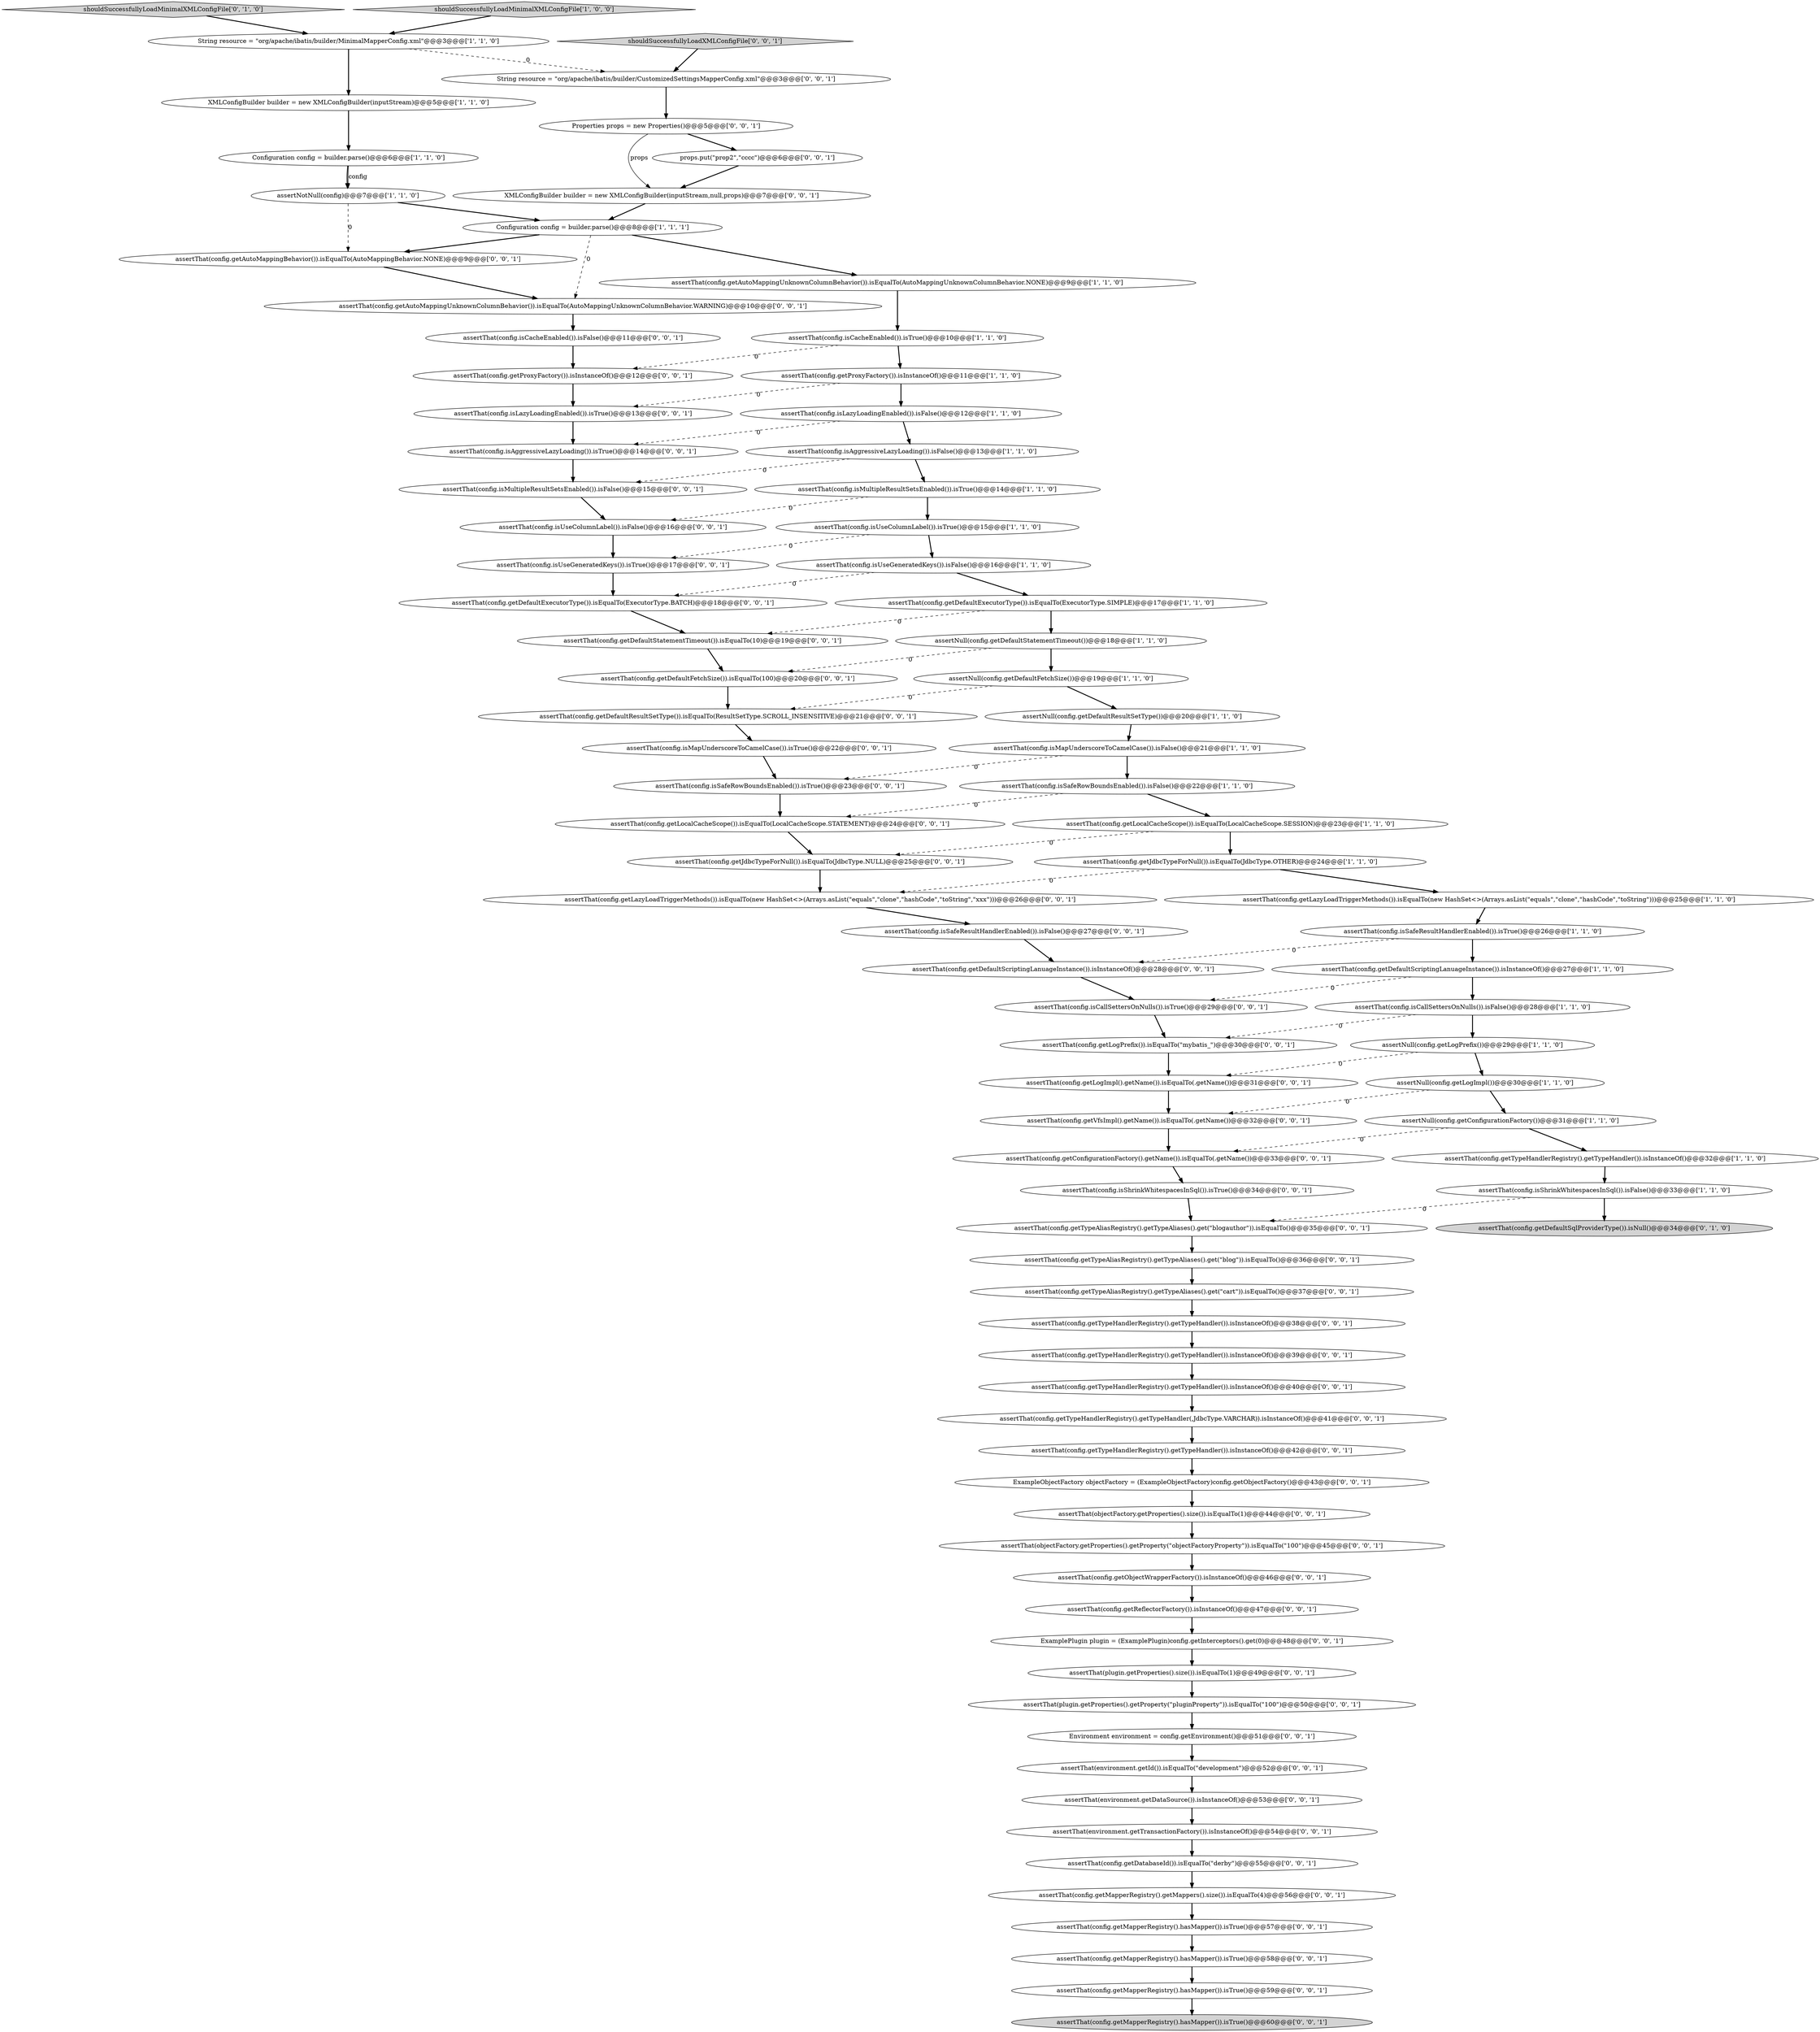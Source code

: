 digraph {
82 [style = filled, label = "assertThat(config.getLogPrefix()).isEqualTo(\"mybatis_\")@@@30@@@['0', '0', '1']", fillcolor = white, shape = ellipse image = "AAA0AAABBB3BBB"];
30 [style = filled, label = "assertThat(config.getProxyFactory()).isInstanceOf()@@@11@@@['1', '1', '0']", fillcolor = white, shape = ellipse image = "AAA0AAABBB1BBB"];
89 [style = filled, label = "assertThat(config.getDatabaseId()).isEqualTo(\"derby\")@@@55@@@['0', '0', '1']", fillcolor = white, shape = ellipse image = "AAA0AAABBB3BBB"];
40 [style = filled, label = "assertThat(config.getTypeAliasRegistry().getTypeAliases().get(\"blog\")).isEqualTo()@@@36@@@['0', '0', '1']", fillcolor = white, shape = ellipse image = "AAA0AAABBB3BBB"];
71 [style = filled, label = "assertThat(environment.getDataSource()).isInstanceOf()@@@53@@@['0', '0', '1']", fillcolor = white, shape = ellipse image = "AAA0AAABBB3BBB"];
74 [style = filled, label = "XMLConfigBuilder builder = new XMLConfigBuilder(inputStream,null,props)@@@7@@@['0', '0', '1']", fillcolor = white, shape = ellipse image = "AAA0AAABBB3BBB"];
72 [style = filled, label = "assertThat(config.getMapperRegistry().hasMapper()).isTrue()@@@57@@@['0', '0', '1']", fillcolor = white, shape = ellipse image = "AAA0AAABBB3BBB"];
69 [style = filled, label = "assertThat(environment.getTransactionFactory()).isInstanceOf()@@@54@@@['0', '0', '1']", fillcolor = white, shape = ellipse image = "AAA0AAABBB3BBB"];
29 [style = filled, label = "assertThat(config.isSafeResultHandlerEnabled()).isTrue()@@@26@@@['1', '1', '0']", fillcolor = white, shape = ellipse image = "AAA0AAABBB1BBB"];
38 [style = filled, label = "assertThat(objectFactory.getProperties().size()).isEqualTo(1)@@@44@@@['0', '0', '1']", fillcolor = white, shape = ellipse image = "AAA0AAABBB3BBB"];
86 [style = filled, label = "assertThat(config.isCacheEnabled()).isFalse()@@@11@@@['0', '0', '1']", fillcolor = white, shape = ellipse image = "AAA0AAABBB3BBB"];
39 [style = filled, label = "assertThat(config.getDefaultResultSetType()).isEqualTo(ResultSetType.SCROLL_INSENSITIVE)@@@21@@@['0', '0', '1']", fillcolor = white, shape = ellipse image = "AAA0AAABBB3BBB"];
11 [style = filled, label = "assertNull(config.getLogPrefix())@@@29@@@['1', '1', '0']", fillcolor = white, shape = ellipse image = "AAA0AAABBB1BBB"];
53 [style = filled, label = "assertThat(config.getVfsImpl().getName()).isEqualTo(.getName())@@@32@@@['0', '0', '1']", fillcolor = white, shape = ellipse image = "AAA0AAABBB3BBB"];
68 [style = filled, label = "assertThat(config.getTypeHandlerRegistry().getTypeHandler()).isInstanceOf()@@@40@@@['0', '0', '1']", fillcolor = white, shape = ellipse image = "AAA0AAABBB3BBB"];
78 [style = filled, label = "assertThat(config.getDefaultExecutorType()).isEqualTo(ExecutorType.BATCH)@@@18@@@['0', '0', '1']", fillcolor = white, shape = ellipse image = "AAA0AAABBB3BBB"];
8 [style = filled, label = "assertNull(config.getDefaultFetchSize())@@@19@@@['1', '1', '0']", fillcolor = white, shape = ellipse image = "AAA0AAABBB1BBB"];
25 [style = filled, label = "assertThat(config.getDefaultScriptingLanuageInstance()).isInstanceOf()@@@27@@@['1', '1', '0']", fillcolor = white, shape = ellipse image = "AAA0AAABBB1BBB"];
66 [style = filled, label = "props.put(\"prop2\",\"cccc\")@@@6@@@['0', '0', '1']", fillcolor = white, shape = ellipse image = "AAA0AAABBB3BBB"];
84 [style = filled, label = "assertThat(config.getJdbcTypeForNull()).isEqualTo(JdbcType.NULL)@@@25@@@['0', '0', '1']", fillcolor = white, shape = ellipse image = "AAA0AAABBB3BBB"];
75 [style = filled, label = "assertThat(config.getAutoMappingUnknownColumnBehavior()).isEqualTo(AutoMappingUnknownColumnBehavior.WARNING)@@@10@@@['0', '0', '1']", fillcolor = white, shape = ellipse image = "AAA0AAABBB3BBB"];
4 [style = filled, label = "assertNull(config.getDefaultResultSetType())@@@20@@@['1', '1', '0']", fillcolor = white, shape = ellipse image = "AAA0AAABBB1BBB"];
58 [style = filled, label = "ExamplePlugin plugin = (ExamplePlugin)config.getInterceptors().get(0)@@@48@@@['0', '0', '1']", fillcolor = white, shape = ellipse image = "AAA0AAABBB3BBB"];
76 [style = filled, label = "assertThat(config.getDefaultStatementTimeout()).isEqualTo(10)@@@19@@@['0', '0', '1']", fillcolor = white, shape = ellipse image = "AAA0AAABBB3BBB"];
41 [style = filled, label = "assertThat(config.getAutoMappingBehavior()).isEqualTo(AutoMappingBehavior.NONE)@@@9@@@['0', '0', '1']", fillcolor = white, shape = ellipse image = "AAA0AAABBB3BBB"];
17 [style = filled, label = "assertNull(config.getConfigurationFactory())@@@31@@@['1', '1', '0']", fillcolor = white, shape = ellipse image = "AAA0AAABBB1BBB"];
21 [style = filled, label = "assertThat(config.isCacheEnabled()).isTrue()@@@10@@@['1', '1', '0']", fillcolor = white, shape = ellipse image = "AAA0AAABBB1BBB"];
35 [style = filled, label = "assertThat(config.getMapperRegistry().getMappers().size()).isEqualTo(4)@@@56@@@['0', '0', '1']", fillcolor = white, shape = ellipse image = "AAA0AAABBB3BBB"];
63 [style = filled, label = "assertThat(config.getTypeAliasRegistry().getTypeAliases().get(\"cart\")).isEqualTo()@@@37@@@['0', '0', '1']", fillcolor = white, shape = ellipse image = "AAA0AAABBB3BBB"];
20 [style = filled, label = "assertThat(config.isShrinkWhitespacesInSql()).isFalse()@@@33@@@['1', '1', '0']", fillcolor = white, shape = ellipse image = "AAA0AAABBB1BBB"];
9 [style = filled, label = "Configuration config = builder.parse()@@@8@@@['1', '1', '1']", fillcolor = white, shape = ellipse image = "AAA0AAABBB1BBB"];
49 [style = filled, label = "assertThat(config.getDefaultFetchSize()).isEqualTo(100)@@@20@@@['0', '0', '1']", fillcolor = white, shape = ellipse image = "AAA0AAABBB3BBB"];
65 [style = filled, label = "assertThat(config.getObjectWrapperFactory()).isInstanceOf()@@@46@@@['0', '0', '1']", fillcolor = white, shape = ellipse image = "AAA0AAABBB3BBB"];
73 [style = filled, label = "assertThat(config.getTypeHandlerRegistry().getTypeHandler(,JdbcType.VARCHAR)).isInstanceOf()@@@41@@@['0', '0', '1']", fillcolor = white, shape = ellipse image = "AAA0AAABBB3BBB"];
56 [style = filled, label = "shouldSuccessfullyLoadXMLConfigFile['0', '0', '1']", fillcolor = lightgray, shape = diamond image = "AAA0AAABBB3BBB"];
31 [style = filled, label = "shouldSuccessfullyLoadMinimalXMLConfigFile['0', '1', '0']", fillcolor = lightgray, shape = diamond image = "AAA0AAABBB2BBB"];
79 [style = filled, label = "assertThat(config.getMapperRegistry().hasMapper()).isTrue()@@@59@@@['0', '0', '1']", fillcolor = white, shape = ellipse image = "AAA0AAABBB3BBB"];
64 [style = filled, label = "assertThat(config.getTypeHandlerRegistry().getTypeHandler()).isInstanceOf()@@@42@@@['0', '0', '1']", fillcolor = white, shape = ellipse image = "AAA0AAABBB3BBB"];
70 [style = filled, label = "assertThat(config.isAggressiveLazyLoading()).isTrue()@@@14@@@['0', '0', '1']", fillcolor = white, shape = ellipse image = "AAA0AAABBB3BBB"];
3 [style = filled, label = "assertThat(config.isMultipleResultSetsEnabled()).isTrue()@@@14@@@['1', '1', '0']", fillcolor = white, shape = ellipse image = "AAA0AAABBB1BBB"];
36 [style = filled, label = "assertThat(config.isShrinkWhitespacesInSql()).isTrue()@@@34@@@['0', '0', '1']", fillcolor = white, shape = ellipse image = "AAA0AAABBB3BBB"];
33 [style = filled, label = "assertThat(config.getLogImpl().getName()).isEqualTo(.getName())@@@31@@@['0', '0', '1']", fillcolor = white, shape = ellipse image = "AAA0AAABBB3BBB"];
0 [style = filled, label = "assertNull(config.getDefaultStatementTimeout())@@@18@@@['1', '1', '0']", fillcolor = white, shape = ellipse image = "AAA0AAABBB1BBB"];
67 [style = filled, label = "assertThat(config.isMapUnderscoreToCamelCase()).isTrue()@@@22@@@['0', '0', '1']", fillcolor = white, shape = ellipse image = "AAA0AAABBB3BBB"];
37 [style = filled, label = "assertThat(config.isMultipleResultSetsEnabled()).isFalse()@@@15@@@['0', '0', '1']", fillcolor = white, shape = ellipse image = "AAA0AAABBB3BBB"];
46 [style = filled, label = "assertThat(config.getLazyLoadTriggerMethods()).isEqualTo(new HashSet<>(Arrays.asList(\"equals\",\"clone\",\"hashCode\",\"toString\",\"xxx\")))@@@26@@@['0', '0', '1']", fillcolor = white, shape = ellipse image = "AAA0AAABBB3BBB"];
57 [style = filled, label = "assertThat(config.getReflectorFactory()).isInstanceOf()@@@47@@@['0', '0', '1']", fillcolor = white, shape = ellipse image = "AAA0AAABBB3BBB"];
12 [style = filled, label = "assertThat(config.getLocalCacheScope()).isEqualTo(LocalCacheScope.SESSION)@@@23@@@['1', '1', '0']", fillcolor = white, shape = ellipse image = "AAA0AAABBB1BBB"];
34 [style = filled, label = "assertThat(config.getTypeHandlerRegistry().getTypeHandler()).isInstanceOf()@@@38@@@['0', '0', '1']", fillcolor = white, shape = ellipse image = "AAA0AAABBB3BBB"];
61 [style = filled, label = "assertThat(plugin.getProperties().getProperty(\"pluginProperty\")).isEqualTo(\"100\")@@@50@@@['0', '0', '1']", fillcolor = white, shape = ellipse image = "AAA0AAABBB3BBB"];
7 [style = filled, label = "assertThat(config.isUseGeneratedKeys()).isFalse()@@@16@@@['1', '1', '0']", fillcolor = white, shape = ellipse image = "AAA0AAABBB1BBB"];
87 [style = filled, label = "assertThat(config.isSafeRowBoundsEnabled()).isTrue()@@@23@@@['0', '0', '1']", fillcolor = white, shape = ellipse image = "AAA0AAABBB3BBB"];
45 [style = filled, label = "assertThat(config.getTypeHandlerRegistry().getTypeHandler()).isInstanceOf()@@@39@@@['0', '0', '1']", fillcolor = white, shape = ellipse image = "AAA0AAABBB3BBB"];
77 [style = filled, label = "assertThat(config.isUseGeneratedKeys()).isTrue()@@@17@@@['0', '0', '1']", fillcolor = white, shape = ellipse image = "AAA0AAABBB3BBB"];
6 [style = filled, label = "assertThat(config.isAggressiveLazyLoading()).isFalse()@@@13@@@['1', '1', '0']", fillcolor = white, shape = ellipse image = "AAA0AAABBB1BBB"];
16 [style = filled, label = "assertThat(config.isUseColumnLabel()).isTrue()@@@15@@@['1', '1', '0']", fillcolor = white, shape = ellipse image = "AAA0AAABBB1BBB"];
43 [style = filled, label = "Properties props = new Properties()@@@5@@@['0', '0', '1']", fillcolor = white, shape = ellipse image = "AAA0AAABBB3BBB"];
85 [style = filled, label = "assertThat(config.getLocalCacheScope()).isEqualTo(LocalCacheScope.STATEMENT)@@@24@@@['0', '0', '1']", fillcolor = white, shape = ellipse image = "AAA0AAABBB3BBB"];
2 [style = filled, label = "assertThat(config.getDefaultExecutorType()).isEqualTo(ExecutorType.SIMPLE)@@@17@@@['1', '1', '0']", fillcolor = white, shape = ellipse image = "AAA0AAABBB1BBB"];
26 [style = filled, label = "assertThat(config.getLazyLoadTriggerMethods()).isEqualTo(new HashSet<>(Arrays.asList(\"equals\",\"clone\",\"hashCode\",\"toString\")))@@@25@@@['1', '1', '0']", fillcolor = white, shape = ellipse image = "AAA0AAABBB1BBB"];
60 [style = filled, label = "Environment environment = config.getEnvironment()@@@51@@@['0', '0', '1']", fillcolor = white, shape = ellipse image = "AAA0AAABBB3BBB"];
28 [style = filled, label = "assertThat(config.isSafeRowBoundsEnabled()).isFalse()@@@22@@@['1', '1', '0']", fillcolor = white, shape = ellipse image = "AAA0AAABBB1BBB"];
48 [style = filled, label = "assertThat(config.isUseColumnLabel()).isFalse()@@@16@@@['0', '0', '1']", fillcolor = white, shape = ellipse image = "AAA0AAABBB3BBB"];
88 [style = filled, label = "assertThat(config.getMapperRegistry().hasMapper()).isTrue()@@@58@@@['0', '0', '1']", fillcolor = white, shape = ellipse image = "AAA0AAABBB3BBB"];
23 [style = filled, label = "XMLConfigBuilder builder = new XMLConfigBuilder(inputStream)@@@5@@@['1', '1', '0']", fillcolor = white, shape = ellipse image = "AAA0AAABBB1BBB"];
10 [style = filled, label = "assertThat(config.isLazyLoadingEnabled()).isFalse()@@@12@@@['1', '1', '0']", fillcolor = white, shape = ellipse image = "AAA0AAABBB1BBB"];
42 [style = filled, label = "assertThat(config.isCallSettersOnNulls()).isTrue()@@@29@@@['0', '0', '1']", fillcolor = white, shape = ellipse image = "AAA0AAABBB3BBB"];
1 [style = filled, label = "assertThat(config.isMapUnderscoreToCamelCase()).isFalse()@@@21@@@['1', '1', '0']", fillcolor = white, shape = ellipse image = "AAA0AAABBB1BBB"];
55 [style = filled, label = "assertThat(config.getConfigurationFactory().getName()).isEqualTo(.getName())@@@33@@@['0', '0', '1']", fillcolor = white, shape = ellipse image = "AAA0AAABBB3BBB"];
24 [style = filled, label = "assertThat(config.isCallSettersOnNulls()).isFalse()@@@28@@@['1', '1', '0']", fillcolor = white, shape = ellipse image = "AAA0AAABBB1BBB"];
19 [style = filled, label = "String resource = \"org/apache/ibatis/builder/MinimalMapperConfig.xml\"@@@3@@@['1', '1', '0']", fillcolor = white, shape = ellipse image = "AAA0AAABBB1BBB"];
51 [style = filled, label = "assertThat(config.isSafeResultHandlerEnabled()).isFalse()@@@27@@@['0', '0', '1']", fillcolor = white, shape = ellipse image = "AAA0AAABBB3BBB"];
81 [style = filled, label = "assertThat(environment.getId()).isEqualTo(\"development\")@@@52@@@['0', '0', '1']", fillcolor = white, shape = ellipse image = "AAA0AAABBB3BBB"];
32 [style = filled, label = "assertThat(config.getDefaultSqlProviderType()).isNull()@@@34@@@['0', '1', '0']", fillcolor = lightgray, shape = ellipse image = "AAA1AAABBB2BBB"];
22 [style = filled, label = "assertNull(config.getLogImpl())@@@30@@@['1', '1', '0']", fillcolor = white, shape = ellipse image = "AAA0AAABBB1BBB"];
54 [style = filled, label = "assertThat(config.getDefaultScriptingLanuageInstance()).isInstanceOf()@@@28@@@['0', '0', '1']", fillcolor = white, shape = ellipse image = "AAA0AAABBB3BBB"];
5 [style = filled, label = "assertThat(config.getAutoMappingUnknownColumnBehavior()).isEqualTo(AutoMappingUnknownColumnBehavior.NONE)@@@9@@@['1', '1', '0']", fillcolor = white, shape = ellipse image = "AAA0AAABBB1BBB"];
27 [style = filled, label = "shouldSuccessfullyLoadMinimalXMLConfigFile['1', '0', '0']", fillcolor = lightgray, shape = diamond image = "AAA0AAABBB1BBB"];
14 [style = filled, label = "assertNotNull(config)@@@7@@@['1', '1', '0']", fillcolor = white, shape = ellipse image = "AAA0AAABBB1BBB"];
44 [style = filled, label = "assertThat(config.getTypeAliasRegistry().getTypeAliases().get(\"blogauthor\")).isEqualTo()@@@35@@@['0', '0', '1']", fillcolor = white, shape = ellipse image = "AAA0AAABBB3BBB"];
13 [style = filled, label = "assertThat(config.getTypeHandlerRegistry().getTypeHandler()).isInstanceOf()@@@32@@@['1', '1', '0']", fillcolor = white, shape = ellipse image = "AAA0AAABBB1BBB"];
18 [style = filled, label = "Configuration config = builder.parse()@@@6@@@['1', '1', '0']", fillcolor = white, shape = ellipse image = "AAA0AAABBB1BBB"];
47 [style = filled, label = "assertThat(plugin.getProperties().size()).isEqualTo(1)@@@49@@@['0', '0', '1']", fillcolor = white, shape = ellipse image = "AAA0AAABBB3BBB"];
59 [style = filled, label = "assertThat(config.getProxyFactory()).isInstanceOf()@@@12@@@['0', '0', '1']", fillcolor = white, shape = ellipse image = "AAA0AAABBB3BBB"];
52 [style = filled, label = "assertThat(config.isLazyLoadingEnabled()).isTrue()@@@13@@@['0', '0', '1']", fillcolor = white, shape = ellipse image = "AAA0AAABBB3BBB"];
80 [style = filled, label = "ExampleObjectFactory objectFactory = (ExampleObjectFactory)config.getObjectFactory()@@@43@@@['0', '0', '1']", fillcolor = white, shape = ellipse image = "AAA0AAABBB3BBB"];
83 [style = filled, label = "assertThat(config.getMapperRegistry().hasMapper()).isTrue()@@@60@@@['0', '0', '1']", fillcolor = lightgray, shape = ellipse image = "AAA0AAABBB3BBB"];
15 [style = filled, label = "assertThat(config.getJdbcTypeForNull()).isEqualTo(JdbcType.OTHER)@@@24@@@['1', '1', '0']", fillcolor = white, shape = ellipse image = "AAA0AAABBB1BBB"];
62 [style = filled, label = "assertThat(objectFactory.getProperties().getProperty(\"objectFactoryProperty\")).isEqualTo(\"100\")@@@45@@@['0', '0', '1']", fillcolor = white, shape = ellipse image = "AAA0AAABBB3BBB"];
50 [style = filled, label = "String resource = \"org/apache/ibatis/builder/CustomizedSettingsMapperConfig.xml\"@@@3@@@['0', '0', '1']", fillcolor = white, shape = ellipse image = "AAA0AAABBB3BBB"];
74->9 [style = bold, label=""];
11->22 [style = bold, label=""];
2->76 [style = dashed, label="0"];
53->55 [style = bold, label=""];
9->75 [style = dashed, label="0"];
28->85 [style = dashed, label="0"];
86->59 [style = bold, label=""];
51->54 [style = bold, label=""];
0->8 [style = bold, label=""];
59->52 [style = bold, label=""];
19->23 [style = bold, label=""];
75->86 [style = bold, label=""];
58->47 [style = bold, label=""];
48->77 [style = bold, label=""];
68->73 [style = bold, label=""];
15->26 [style = bold, label=""];
17->13 [style = bold, label=""];
65->57 [style = bold, label=""];
71->69 [style = bold, label=""];
16->7 [style = bold, label=""];
27->19 [style = bold, label=""];
60->81 [style = bold, label=""];
81->71 [style = bold, label=""];
13->20 [style = bold, label=""];
15->46 [style = dashed, label="0"];
67->87 [style = bold, label=""];
14->41 [style = dashed, label="0"];
62->65 [style = bold, label=""];
50->43 [style = bold, label=""];
37->48 [style = bold, label=""];
41->75 [style = bold, label=""];
43->74 [style = solid, label="props"];
20->32 [style = bold, label=""];
11->33 [style = dashed, label="0"];
61->60 [style = bold, label=""];
24->11 [style = bold, label=""];
22->17 [style = bold, label=""];
25->42 [style = dashed, label="0"];
87->85 [style = bold, label=""];
4->1 [style = bold, label=""];
88->79 [style = bold, label=""];
24->82 [style = dashed, label="0"];
49->39 [style = bold, label=""];
3->48 [style = dashed, label="0"];
23->18 [style = bold, label=""];
10->70 [style = dashed, label="0"];
79->83 [style = bold, label=""];
82->33 [style = bold, label=""];
7->2 [style = bold, label=""];
29->54 [style = dashed, label="0"];
44->40 [style = bold, label=""];
21->59 [style = dashed, label="0"];
0->49 [style = dashed, label="0"];
10->6 [style = bold, label=""];
38->62 [style = bold, label=""];
1->28 [style = bold, label=""];
34->45 [style = bold, label=""];
21->30 [style = bold, label=""];
42->82 [style = bold, label=""];
14->9 [style = bold, label=""];
89->35 [style = bold, label=""];
69->89 [style = bold, label=""];
46->51 [style = bold, label=""];
29->25 [style = bold, label=""];
30->52 [style = dashed, label="0"];
45->68 [style = bold, label=""];
5->21 [style = bold, label=""];
54->42 [style = bold, label=""];
6->3 [style = bold, label=""];
36->44 [style = bold, label=""];
76->49 [style = bold, label=""];
70->37 [style = bold, label=""];
66->74 [style = bold, label=""];
2->0 [style = bold, label=""];
17->55 [style = dashed, label="0"];
3->16 [style = bold, label=""];
52->70 [style = bold, label=""];
8->39 [style = dashed, label="0"];
78->76 [style = bold, label=""];
18->14 [style = bold, label=""];
9->5 [style = bold, label=""];
26->29 [style = bold, label=""];
31->19 [style = bold, label=""];
9->41 [style = bold, label=""];
47->61 [style = bold, label=""];
43->66 [style = bold, label=""];
1->87 [style = dashed, label="0"];
57->58 [style = bold, label=""];
12->84 [style = dashed, label="0"];
22->53 [style = dashed, label="0"];
56->50 [style = bold, label=""];
20->44 [style = dashed, label="0"];
35->72 [style = bold, label=""];
28->12 [style = bold, label=""];
8->4 [style = bold, label=""];
80->38 [style = bold, label=""];
77->78 [style = bold, label=""];
12->15 [style = bold, label=""];
25->24 [style = bold, label=""];
64->80 [style = bold, label=""];
33->53 [style = bold, label=""];
6->37 [style = dashed, label="0"];
63->34 [style = bold, label=""];
30->10 [style = bold, label=""];
18->14 [style = solid, label="config"];
55->36 [style = bold, label=""];
40->63 [style = bold, label=""];
84->46 [style = bold, label=""];
73->64 [style = bold, label=""];
7->78 [style = dashed, label="0"];
72->88 [style = bold, label=""];
85->84 [style = bold, label=""];
16->77 [style = dashed, label="0"];
19->50 [style = dashed, label="0"];
39->67 [style = bold, label=""];
}
